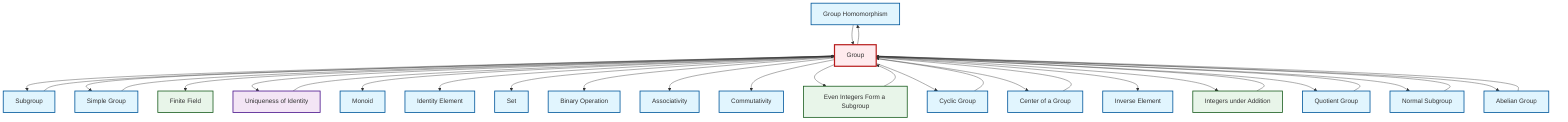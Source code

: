 graph TD
    classDef definition fill:#e1f5fe,stroke:#01579b,stroke-width:2px
    classDef theorem fill:#f3e5f5,stroke:#4a148c,stroke-width:2px
    classDef axiom fill:#fff3e0,stroke:#e65100,stroke-width:2px
    classDef example fill:#e8f5e9,stroke:#1b5e20,stroke-width:2px
    classDef current fill:#ffebee,stroke:#b71c1c,stroke-width:3px
    def-homomorphism["Group Homomorphism"]:::definition
    def-set["Set"]:::definition
    ex-even-integers-subgroup["Even Integers Form a Subgroup"]:::example
    def-normal-subgroup["Normal Subgroup"]:::definition
    ex-integers-addition["Integers under Addition"]:::example
    def-quotient-group["Quotient Group"]:::definition
    def-subgroup["Subgroup"]:::definition
    def-center-of-group["Center of a Group"]:::definition
    def-associativity["Associativity"]:::definition
    def-binary-operation["Binary Operation"]:::definition
    def-identity-element["Identity Element"]:::definition
    def-commutativity["Commutativity"]:::definition
    def-group["Group"]:::definition
    def-inverse-element["Inverse Element"]:::definition
    def-monoid["Monoid"]:::definition
    def-abelian-group["Abelian Group"]:::definition
    def-cyclic-group["Cyclic Group"]:::definition
    ex-finite-field["Finite Field"]:::example
    def-simple-group["Simple Group"]:::definition
    thm-unique-identity["Uniqueness of Identity"]:::theorem
    def-group --> def-subgroup
    def-group --> def-simple-group
    def-quotient-group --> def-group
    def-homomorphism --> def-group
    def-group --> def-homomorphism
    def-normal-subgroup --> def-group
    def-group --> ex-finite-field
    def-group --> thm-unique-identity
    def-group --> def-monoid
    def-group --> def-identity-element
    def-group --> def-set
    def-group --> def-binary-operation
    def-cyclic-group --> def-group
    def-group --> def-associativity
    def-group --> def-commutativity
    ex-integers-addition --> def-group
    def-abelian-group --> def-group
    def-simple-group --> def-group
    def-subgroup --> def-group
    def-group --> ex-even-integers-subgroup
    def-group --> def-cyclic-group
    ex-even-integers-subgroup --> def-group
    def-group --> def-center-of-group
    def-group --> def-inverse-element
    def-group --> ex-integers-addition
    def-group --> def-quotient-group
    def-group --> def-normal-subgroup
    def-group --> def-abelian-group
    thm-unique-identity --> def-group
    def-center-of-group --> def-group
    class def-group current